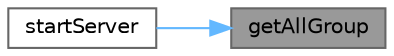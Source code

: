 digraph "getAllGroup"
{
 // LATEX_PDF_SIZE
  bgcolor="transparent";
  edge [fontname=Helvetica,fontsize=10,labelfontname=Helvetica,labelfontsize=10];
  node [fontname=Helvetica,fontsize=10,shape=box,height=0.2,width=0.4];
  rankdir="RL";
  Node1 [id="Node000001",label="getAllGroup",height=0.2,width=0.4,color="gray40", fillcolor="grey60", style="filled", fontcolor="black",tooltip="得到所有的群"];
  Node1 -> Node2 [id="edge1_Node000001_Node000002",dir="back",color="steelblue1",style="solid",tooltip=" "];
  Node2 [id="Node000002",label="startServer",height=0.2,width=0.4,color="grey40", fillcolor="white", style="filled",URL="$classcchatserver.html#a6113e9508c51c4e8d9af59aac864372b",tooltip="启动服务器"];
}
